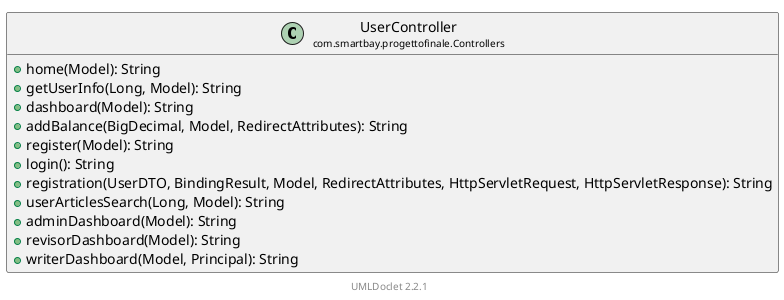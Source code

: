 @startuml
    ' Copyright to this UML and generated images belongs to the author of the corresponding Java sources.

    ' This UML was generated by UMLDoclet (C) Copyright 2016-2025 Talsma ICT.
    ' UMLDoclet 2.2.1 is licensed under the Apache License, version 2.0
    ' and contains parts of PlantUML 1.2024.7 (ASL) Copyright 2009-2025, Arnaud Roques.

    !pragma layout smetana

    set namespaceSeparator none
    hide empty fields
    hide empty methods

    class "<size:14>UserController\n<size:10>com.smartbay.progettofinale.Controllers" as com.smartbay.progettofinale.Controllers.UserController [[UserController.html]] {
        +home(Model): String
        +getUserInfo(Long, Model): String
        +dashboard(Model): String
        +addBalance(BigDecimal, Model, RedirectAttributes): String
        +register(Model): String
        +login(): String
        +registration(UserDTO, BindingResult, Model, RedirectAttributes, HttpServletRequest, HttpServletResponse): String
        +userArticlesSearch(Long, Model): String
        +adminDashboard(Model): String
        +revisorDashboard(Model): String
        +writerDashboard(Model, Principal): String
    }

    <style>
        footer {
            HyperLinkColor #8
            HyperLinkUnderlineThickness 0
        }
    </style>
    footer \n[[https://github.com/talsma-ict/umldoclet UMLDoclet 2.2.1]]
    ' Generated 2025-08-31T20:08:00.979150417+02:00[Europe/Rome]
@enduml
